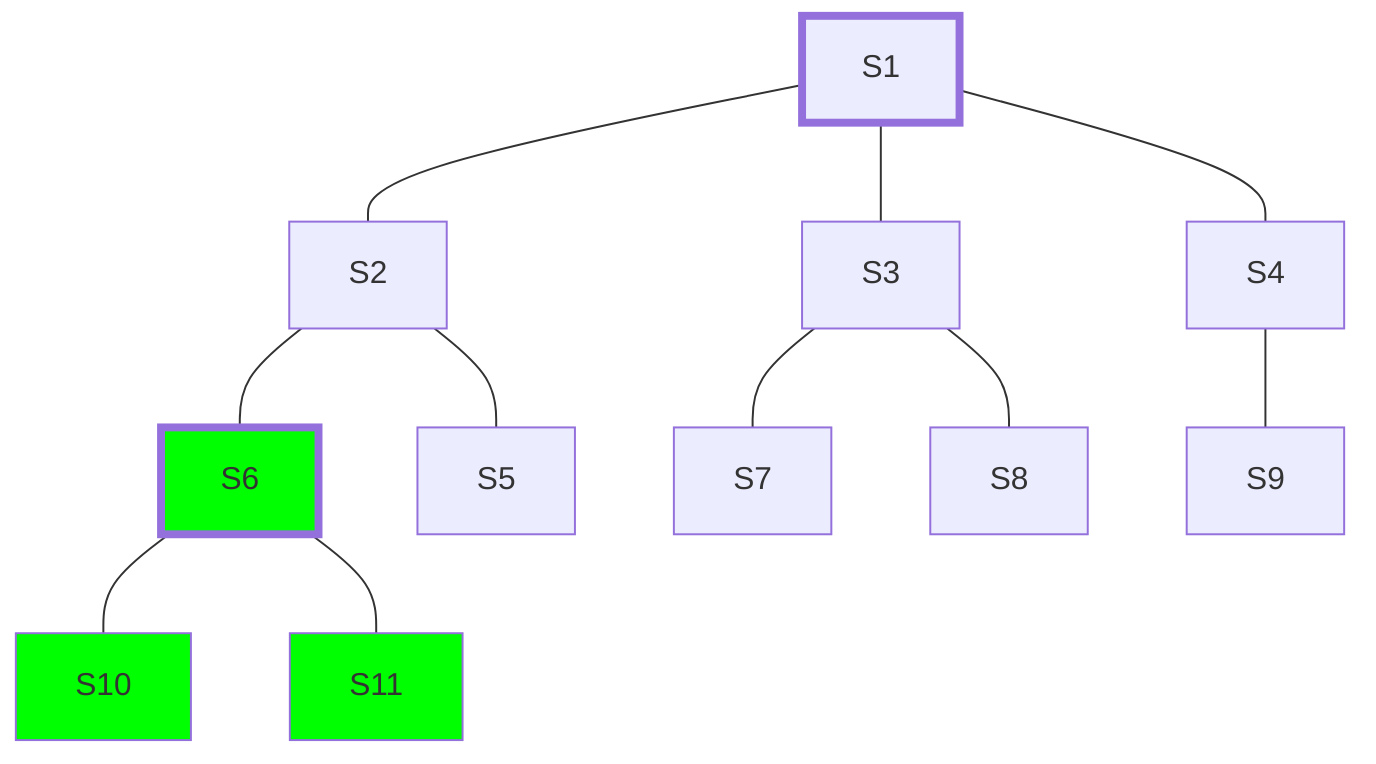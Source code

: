 graph TB
    style S1 stroke-width:4px
    style S6 fill:#0f0,stroke-width:4px
    style S10 fill:#0f0
    style S11 fill:#0f0
    S1 --- S2
    S1 --- S3
    S1 --- S4
    S2 --- S5
    S2 --- S6
    S3 --- S7
    S3 --- S8
    S4 --- S9
    S6 --- S10
    S6 --- S11